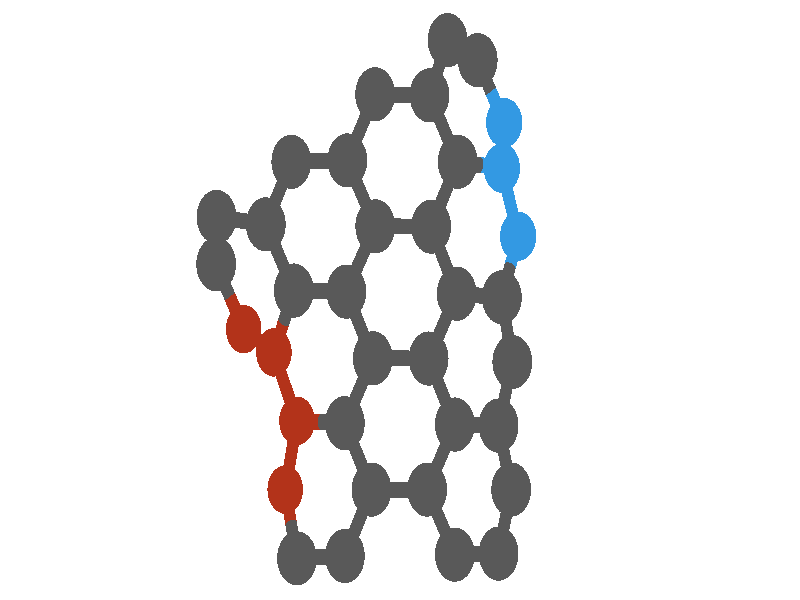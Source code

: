 // 
// Molecular graphics export from VMD 1.9.1
// http://www.ks.uiuc.edu/Research/vmd/
// Requires POV-Ray 3.5 or later
// 
// POV 3.x input script : E:/Users/Kevin Reiter/Documents/GitHub/promotion/daten/nanotori/armchair-zigzag2.pov 
// try povray +W1920 +H1057 -IE:/Users/Kevin Reiter/Documents/GitHub/promotion/daten/nanotori/armchair-zigzag2.pov -OE:/Users/Kevin Reiter/Documents/GitHub/promotion/daten/nanotori/armchair-zigzag2.pov.tga +P +X +A +FT +C
#if (version < 3.5) 
#error "VMD POV3DisplayDevice has been compiled for POV-Ray 3.5 or above.\nPlease upgrade POV-Ray or recompile VMD."
#end 
#declare VMD_clip_on=array[3] {0, 0, 0};
#declare VMD_clip=array[3];
#declare VMD_scaledclip=array[3];
#declare VMD_line_width=0.0020;
#macro VMDC ( C1 )
  texture { pigment { rgbt C1 }}
#end
#macro VMD_point (P1, R1, C1)
  #local T = texture { finish { ambient 1.0 diffuse 0.0 phong 0.0 specular 0.0 } pigment { C1 } }
  #if(VMD_clip_on[2])
  intersection {
    sphere {P1, R1 texture {T} #if(VMD_clip_on[1]) clipped_by {VMD_clip[1]} #end no_shadow}
    VMD_clip[2]
  }
  #else
  sphere {P1, R1 texture {T} #if(VMD_clip_on[1]) clipped_by {VMD_clip[1]} #end no_shadow}
  #end
#end
#macro VMD_line (P1, P2, C1)
  #local T = texture { finish { ambient 1.0 diffuse 0.0 phong 0.0 specular 0.0 } pigment { C1 } }
  #if(VMD_clip_on[2])
  intersection {
    cylinder {P1, P2, VMD_line_width texture {T} #if(VMD_clip_on[1]) clipped_by {VMD_clip[1]} #end no_shadow}
    VMD_clip[2]
  }
  #else
  cylinder {P1, P2, VMD_line_width texture {T} #if(VMD_clip_on[1]) clipped_by {VMD_clip[1]} #end no_shadow}
  #end
#end
#macro VMD_sphere (P1, R1, C1)
  #local T = texture { pigment { C1 } }
  #if(VMD_clip_on[2])
  intersection {
    sphere {P1, R1 texture {T} #if(VMD_clip_on[1]) clipped_by {VMD_clip[1]} #end no_shadow}
    VMD_clip[2]
  }
  #else
  sphere {P1, R1 texture {T} #if(VMD_clip_on[1]) clipped_by {VMD_clip[1]} #end no_shadow}
  #end
#end
#macro VMD_cylinder (P1, P2, R1, C1, O1)
  #local T = texture { pigment { C1 } }
  #if(VMD_clip_on[2])
  intersection {
    cylinder {P1, P2, R1 #if(O1) open #end texture {T} #if(VMD_clip_on[1]) clipped_by {VMD_clip[1]} #end no_shadow}
    VMD_clip[2]
  }
  #else
  cylinder {P1, P2, R1 #if(O1) open #end texture {T} #if(VMD_clip_on[1]) clipped_by {VMD_clip[1]} #end no_shadow}
  #end
#end
#macro VMD_cone (P1, P2, R1, C1)
  #local T = texture { pigment { C1 } }
  #if(VMD_clip_on[2])
  intersection {
    cone {P1, R1, P2, VMD_line_width texture {T} #if(VMD_clip_on[1]) clipped_by {VMD_clip[1]} #end no_shadow}
    VMD_clip[2]
  }
  #else
  cone {P1, R1, P2, VMD_line_width texture {T} #if(VMD_clip_on[1]) clipped_by {VMD_clip[1]} #end no_shadow}
  #end
#end
#macro VMD_triangle (P1, P2, P3, N1, N2, N3, C1)
  #local T = texture { pigment { C1 } }
  smooth_triangle {P1, N1, P2, N2, P3, N3 texture {T} #if(VMD_clip_on[1]) clipped_by {VMD_clip[1]} #end no_shadow}
#end
#macro VMD_tricolor (P1, P2, P3, N1, N2, N3, C1, C2, C3)
  #local NX = P2-P1;
  #local NY = P3-P1;
  #local NZ = vcross(NX, NY);
  #local T = texture { pigment {
    average pigment_map {
      [1 gradient x color_map {[0 rgb 0] [1 C2*3]}]
      [1 gradient y color_map {[0 rgb 0] [1 C3*3]}]
      [1 gradient z color_map {[0 rgb 0] [1 C1*3]}]
    }
    matrix <1.01,0,1,0,1.01,1,0,0,1,-.002,-.002,-1>
    matrix <NX.x,NX.y,NX.z,NY.x,NY.y,NY.z,NZ.x,NZ.y,NZ.z,P1.x,P1.y,P1.z>
  } }
  smooth_triangle {P1, N1, P2, N2, P3, N3 texture {T} #if(VMD_clip_on[1]) clipped_by {VMD_clip[1]} #end no_shadow}
#end
camera {
  orthographic
  location <0.0000, 0.0000, -2.0000>
  look_at <0.0000, 0.0000, 2.0000>
  up <0.0000, 3.0000, 0.0000>
  right <5.4494, 0.0000, 0.0000>
}
light_source { 
  <-0.1000, 0.1000, -1.0000> 
  color rgb<1.000, 1.000, 1.000> 
  parallel 
  point_at <0.0, 0.0, 0.0> 
}
light_source { 
  <1.0000, 2.0000, -0.5000> 
  color rgb<1.000, 1.000, 1.000> 
  parallel 
  point_at <0.0, 0.0, 0.0> 
}
background {
  color rgb<1.000, 1.000, 1.000>
}
#default { texture {
 finish { ambient 0.000 diffuse 0.650 phong 0.1 phong_size 40.000 specular 0.500 }
} }
#declare VMD_line_width=0.0020;
// MoleculeID: 3 ReprID: 0 Beginning CPK
// MoleculeID: 3 ReprID: 0 Beginning VDW
VMD_sphere(<0.3864,0.0314,-0.5988>,0.1354,rgbt<0.350,0.350,0.350,0.000>)
VMD_sphere(<0.6939,0.0135,-0.3707>,0.1354,rgbt<0.350,0.350,0.350,0.000>)
VMD_sphere(<0.8046,0.3188,-0.1929>,0.1234,rgbt<0.200,0.600,0.890,0.000>)
VMD_sphere(<0.8046,0.3188,0.1929>,0.1234,rgbt<0.200,0.600,0.890,0.000>)
VMD_sphere(<0.6939,0.0135,0.3707>,0.1354,rgbt<0.350,0.350,0.350,0.000>)
VMD_sphere(<0.3864,0.0314,0.5988>,0.1354,rgbt<0.350,0.350,0.350,0.000>)
VMD_sphere(<-0.1853,-0.2914,-0.6540>,0.1354,rgbt<0.350,0.350,0.350,0.000>)
VMD_sphere(<0.1950,-0.2928,-0.6566>,0.1354,rgbt<0.350,0.350,0.350,0.000>)
VMD_sphere(<0.7651,-0.3100,-0.1899>,0.1354,rgbt<0.350,0.350,0.350,0.000>)
VMD_sphere(<0.7651,-0.3100,0.1899>,0.1354,rgbt<0.350,0.350,0.350,0.000>)
VMD_sphere(<0.1950,-0.2928,0.6566>,0.1354,rgbt<0.350,0.350,0.350,0.000>)
VMD_sphere(<-0.1853,-0.2914,0.6540>,0.1354,rgbt<0.350,0.350,0.350,0.000>)
VMD_sphere(<-0.1686,0.3684,-0.6828>,0.1354,rgbt<0.350,0.350,0.350,0.000>)
VMD_sphere(<0.2125,0.3668,-0.6451>,0.1354,rgbt<0.350,0.350,0.350,0.000>)
VMD_sphere(<0.3931,0.6908,-0.5386>,0.1354,rgbt<0.350,0.350,0.350,0.000>)
VMD_sphere(<0.6936,0.6595,-0.3083>,0.1234,rgbt<0.200,0.600,0.890,0.000>)
VMD_sphere(<0.7095,0.8869,-0.0000>,0.1234,rgbt<0.200,0.600,0.890,0.000>)
VMD_sphere(<0.6936,0.6595,0.3083>,0.1234,rgbt<0.200,0.600,0.890,0.000>)
VMD_sphere(<0.3931,0.6908,0.5386>,0.1354,rgbt<0.350,0.350,0.350,0.000>)
VMD_sphere(<0.2125,0.3668,0.6451>,0.1354,rgbt<0.350,0.350,0.350,0.000>)
VMD_sphere(<-0.1686,0.3684,0.6828>,0.1354,rgbt<0.350,0.350,0.350,0.000>)
VMD_sphere(<-0.3653,0.0416,0.6386>,0.1354,rgbt<0.350,0.350,0.350,0.000>)
VMD_sphere(<-0.7230,0.0473,0.5071>,0.1354,rgbt<0.350,0.350,0.350,0.000>)
VMD_sphere(<-0.8589,-0.2618,0.3186>,0.1211,rgbt<0.700,0.200,0.100,0.000>)
VMD_sphere(<-1.0648,-0.1459,0.0000>,0.1211,rgbt<0.700,0.200,0.100,0.000>)
VMD_sphere(<-0.8589,-0.2618,-0.3186>,0.1211,rgbt<0.700,0.200,0.100,0.000>)
VMD_sphere(<-0.7230,0.0473,-0.5071>,0.1354,rgbt<0.350,0.350,0.350,0.000>)
VMD_sphere(<-0.3653,0.0416,-0.6386>,0.1354,rgbt<0.350,0.350,0.350,0.000>)
VMD_sphere(<-0.7402,0.6910,0.6386>,0.1354,rgbt<0.350,0.350,0.350,0.000>)
VMD_sphere(<-0.3588,0.6979,0.6828>,0.1354,rgbt<0.350,0.350,0.350,0.000>)
VMD_sphere(<-0.1941,-0.9479,0.6295>,0.1354,rgbt<0.350,0.350,0.350,0.000>)
VMD_sphere(<-0.3755,-1.2801,0.5794>,0.1354,rgbt<0.350,0.350,0.350,0.000>)
VMD_sphere(<0.1852,-0.9479,0.6515>,0.1354,rgbt<0.350,0.350,0.350,0.000>)
VMD_sphere(<-0.3755,-0.6157,0.5794>,0.1354,rgbt<0.350,0.350,0.350,0.000>)
VMD_sphere(<0.3736,-0.6227,0.6001>,0.1354,rgbt<0.350,0.350,0.350,0.000>)
VMD_sphere(<-0.1696,1.0287,0.6451>,0.1354,rgbt<0.350,0.350,0.350,0.000>)
VMD_sphere(<0.3736,-1.2731,0.6001>,0.1354,rgbt<0.350,0.350,0.350,0.000>)
VMD_sphere(<-0.9141,0.3783,0.5071>,0.1354,rgbt<0.350,0.350,0.350,0.000>)
VMD_sphere(<0.2012,1.0232,0.5386>,0.1354,rgbt<0.350,0.350,0.350,0.000>)
VMD_sphere(<-0.7017,-1.2919,0.3775>,0.1354,rgbt<0.350,0.350,0.350,0.000>)
VMD_sphere(<-0.7017,-0.6039,0.3775>,0.1211,rgbt<0.700,0.200,0.100,0.000>)
VMD_sphere(<0.6717,-0.6280,0.3653>,0.1354,rgbt<0.350,0.350,0.350,0.000>)
VMD_sphere(<-1.2498,0.4152,0.3186>,0.1354,rgbt<0.350,0.350,0.350,0.000>)
VMD_sphere(<0.6717,-1.2679,0.3653>,0.1354,rgbt<0.350,0.350,0.350,0.000>)
VMD_sphere(<-0.7816,-0.9479,0.1863>,0.1211,rgbt<0.700,0.200,0.100,0.000>)
VMD_sphere(<0.3244,1.2991,0.3083>,0.1354,rgbt<0.350,0.350,0.350,0.000>)
VMD_sphere(<0.7572,-0.9479,0.1903>,0.1354,rgbt<0.350,0.350,0.350,0.000>)
VMD_sphere(<-1.2523,0.1790,0.0000>,0.1354,rgbt<0.350,0.350,0.350,0.000>)
VMD_sphere(<0.5292,1.1991,-0.0000>,0.1354,rgbt<0.350,0.350,0.350,0.000>)
VMD_sphere(<-0.7816,-0.9479,-0.1863>,0.1211,rgbt<0.700,0.200,0.100,0.000>)
VMD_sphere(<0.7572,-0.9479,-0.1903>,0.1354,rgbt<0.350,0.350,0.350,0.000>)
VMD_sphere(<-0.7017,-0.6039,-0.3775>,0.1211,rgbt<0.700,0.200,0.100,0.000>)
VMD_sphere(<0.6717,-0.6280,-0.3653>,0.1354,rgbt<0.350,0.350,0.350,0.000>)
VMD_sphere(<-1.2498,0.4152,-0.3186>,0.1354,rgbt<0.350,0.350,0.350,0.000>)
VMD_sphere(<0.6717,-1.2679,-0.3653>,0.1354,rgbt<0.350,0.350,0.350,0.000>)
VMD_sphere(<-0.7017,-1.2919,-0.3775>,0.1354,rgbt<0.350,0.350,0.350,0.000>)
VMD_sphere(<0.3244,1.2991,-0.3083>,0.1354,rgbt<0.350,0.350,0.350,0.000>)
VMD_sphere(<-0.3755,-0.6157,-0.5794>,0.1354,rgbt<0.350,0.350,0.350,0.000>)
VMD_sphere(<-0.9141,0.3783,-0.5071>,0.1354,rgbt<0.350,0.350,0.350,0.000>)
VMD_sphere(<0.3736,-0.6227,-0.6001>,0.1354,rgbt<0.350,0.350,0.350,0.000>)
VMD_sphere(<0.3736,-1.2731,-0.6001>,0.1354,rgbt<0.350,0.350,0.350,0.000>)
VMD_sphere(<0.2012,1.0232,-0.5386>,0.1354,rgbt<0.350,0.350,0.350,0.000>)
VMD_sphere(<-0.3755,-1.2801,-0.5794>,0.1354,rgbt<0.350,0.350,0.350,0.000>)
VMD_sphere(<-0.1941,-0.9479,-0.6295>,0.1354,rgbt<0.350,0.350,0.350,0.000>)
VMD_sphere(<0.1852,-0.9479,-0.6515>,0.1354,rgbt<0.350,0.350,0.350,0.000>)
VMD_sphere(<-0.7402,0.6910,-0.6386>,0.1354,rgbt<0.350,0.350,0.350,0.000>)
VMD_sphere(<-0.1696,1.0287,-0.6451>,0.1354,rgbt<0.350,0.350,0.350,0.000>)
VMD_sphere(<-0.3588,0.6979,-0.6828>,0.1354,rgbt<0.350,0.350,0.350,0.000>)
VMD_cylinder(<0.386355,0.0313992,-0.598808>,<0.29942,0.199123,-0.621932>0.0398,rgbt<0.350,0.350,0.350,0.000>,1)
VMD_cylinder(<0.386355,0.0313992,-0.598808>,<0.54014,0.0224279,-0.484735>0.0398,rgbt<0.350,0.350,0.350,0.000>,1)
VMD_cylinder(<0.386355,0.0313992,-0.598808>,<0.290666,-0.130687,-0.627722>0.0398,rgbt<0.350,0.350,0.350,0.000>,1)
VMD_cylinder(<0.693925,0.0134566,-0.370662>,<0.54014,0.0224279,-0.484735>0.0398,rgbt<0.350,0.350,0.350,0.000>,1)
VMD_cylinder(<0.693925,0.0134566,-0.370662>,<0.729534,-0.148269,-0.280263>0.0398,rgbt<0.350,0.350,0.350,0.000>,1)
VMD_cylinder(<0.693925,0.0134566,-0.370662>,<0.749248,0.166138,-0.281764>0.0398,rgbt<0.350,0.350,0.350,0.000>,1)
VMD_cylinder(<0.804572,0.31882,-0.192866>,<0.749097,0.489176,-0.250567>0.0398,rgbt<0.200,0.600,0.890,0.000>,1)
VMD_cylinder(<0.804572,0.31882,-0.192866>,<0.749248,0.166138,-0.281764>0.0398,rgbt<0.200,0.600,0.890,0.000>,1)
VMD_cylinder(<0.804572,0.31882,-0.192866>,<0.804572,0.31882,-1.81585e-016>0.0398,rgbt<0.200,0.600,0.890,0.000>,1)
VMD_cylinder(<0.804572,0.31882,0.192866>,<0.749097,0.489176,0.250567>0.0398,rgbt<0.200,0.600,0.890,0.000>,1)
VMD_cylinder(<0.804572,0.31882,0.192866>,<0.749248,0.166138,0.281764>0.0398,rgbt<0.200,0.600,0.890,0.000>,1)
VMD_cylinder(<0.804572,0.31882,0.192866>,<0.804572,0.31882,-1.81585e-016>0.0398,rgbt<0.200,0.600,0.890,0.000>,1)
VMD_cylinder(<0.693925,0.0134566,0.370662>,<0.729534,-0.148269,0.280263>0.0398,rgbt<0.350,0.350,0.350,0.000>,1)
VMD_cylinder(<0.693925,0.0134566,0.370662>,<0.54014,0.0224279,0.484735>0.0398,rgbt<0.350,0.350,0.350,0.000>,1)
VMD_cylinder(<0.693925,0.0134566,0.370662>,<0.749248,0.166138,0.281764>0.0398,rgbt<0.350,0.350,0.350,0.000>,1)
VMD_cylinder(<0.386355,0.0313992,0.598808>,<0.54014,0.0224279,0.484735>0.0398,rgbt<0.350,0.350,0.350,0.000>,1)
VMD_cylinder(<0.386355,0.0313992,0.598808>,<0.29942,0.199123,0.621932>0.0398,rgbt<0.350,0.350,0.350,0.000>,1)
VMD_cylinder(<0.386355,0.0313992,0.598808>,<0.290666,-0.130687,0.627722>0.0398,rgbt<0.350,0.350,0.350,0.000>,1)
VMD_cylinder(<-0.185309,-0.291416,-0.654018>,<0.00483354,-0.292094,-0.655327>0.0398,rgbt<0.350,0.350,0.350,0.000>,1)
VMD_cylinder(<-0.185309,-0.291416,-0.654018>,<-0.275298,-0.12489,-0.646327>0.0398,rgbt<0.350,0.350,0.350,0.000>,1)
VMD_cylinder(<-0.185309,-0.291416,-0.654018>,<-0.280401,-0.453565,-0.616709>0.0398,rgbt<0.350,0.350,0.350,0.000>,1)
VMD_cylinder(<0.194976,-0.292772,-0.656636>,<0.00483354,-0.292094,-0.655327>0.0398,rgbt<0.350,0.350,0.350,0.000>,1)
VMD_cylinder(<0.194976,-0.292772,-0.656636>,<0.284305,-0.457742,-0.628389>0.0398,rgbt<0.350,0.350,0.350,0.000>,1)
VMD_cylinder(<0.194976,-0.292772,-0.656636>,<0.290666,-0.130687,-0.627722>0.0398,rgbt<0.350,0.350,0.350,0.000>,1)
VMD_cylinder(<0.765143,-0.309995,-0.189864>,<0.729534,-0.148269,-0.280263>0.0398,rgbt<0.350,0.350,0.350,0.000>,1)
VMD_cylinder(<0.765143,-0.309995,-0.189864>,<0.718424,-0.468998,-0.277572>0.0398,rgbt<0.350,0.350,0.350,0.000>,1)
VMD_cylinder(<0.765143,-0.309995,-0.189864>,<0.765143,-0.309995,-6.12486e-017>0.0398,rgbt<0.350,0.350,0.350,0.000>,1)
VMD_cylinder(<0.765143,-0.309995,0.189864>,<0.729534,-0.148269,0.280263>0.0398,rgbt<0.350,0.350,0.350,0.000>,1)
VMD_cylinder(<0.765143,-0.309995,0.189864>,<0.718424,-0.468998,0.277572>0.0398,rgbt<0.350,0.350,0.350,0.000>,1)
VMD_cylinder(<0.765143,-0.309995,0.189864>,<0.765143,-0.309995,-6.12486e-017>0.0398,rgbt<0.350,0.350,0.350,0.000>,1)
VMD_cylinder(<0.194976,-0.292772,0.656636>,<0.00483354,-0.292094,0.655327>0.0398,rgbt<0.350,0.350,0.350,0.000>,1)
VMD_cylinder(<0.194976,-0.292772,0.656636>,<0.284305,-0.457742,0.628389>0.0398,rgbt<0.350,0.350,0.350,0.000>,1)
VMD_cylinder(<0.194976,-0.292772,0.656636>,<0.290666,-0.130687,0.627722>0.0398,rgbt<0.350,0.350,0.350,0.000>,1)
VMD_cylinder(<-0.185309,-0.291416,0.654018>,<0.00483354,-0.292094,0.655327>0.0398,rgbt<0.350,0.350,0.350,0.000>,1)
VMD_cylinder(<-0.185309,-0.291416,0.654018>,<-0.275298,-0.12489,0.646327>0.0398,rgbt<0.350,0.350,0.350,0.000>,1)
VMD_cylinder(<-0.185309,-0.291416,0.654018>,<-0.280401,-0.453565,0.616709>0.0398,rgbt<0.350,0.350,0.350,0.000>,1)
VMD_cylinder(<-0.168566,0.368411,-0.682805>,<0.0219596,0.367629,-0.663931>0.0398,rgbt<0.350,0.350,0.350,0.000>,1)
VMD_cylinder(<-0.168566,0.368411,-0.682805>,<-0.263695,0.533178,-0.682805>0.0398,rgbt<0.350,0.350,0.350,0.000>,1)
VMD_cylinder(<-0.168566,0.368411,-0.682805>,<-0.266927,0.205023,-0.66072>0.0398,rgbt<0.350,0.350,0.350,0.000>,1)
VMD_cylinder(<0.212486,0.366847,-0.645056>,<0.0219596,0.367629,-0.663931>0.0398,rgbt<0.350,0.350,0.350,0.000>,1)
VMD_cylinder(<0.212486,0.366847,-0.645056>,<0.29942,0.199123,-0.621932>0.0398,rgbt<0.350,0.350,0.350,0.000>,1)
VMD_cylinder(<0.212486,0.366847,-0.645056>,<0.302793,0.528831,-0.591837>0.0398,rgbt<0.350,0.350,0.350,0.000>,1)
VMD_cylinder(<0.393101,0.690814,-0.538617>,<0.297161,0.856987,-0.538617>0.0398,rgbt<0.350,0.350,0.350,0.000>,1)
VMD_cylinder(<0.393101,0.690814,-0.538617>,<0.543361,0.675173,-0.423442>0.0398,rgbt<0.350,0.350,0.350,0.000>,1)
VMD_cylinder(<0.393101,0.690814,-0.538617>,<0.302793,0.528831,-0.591837>0.0398,rgbt<0.350,0.350,0.350,0.000>,1)
VMD_cylinder(<0.693622,0.659532,-0.308268>,<0.749097,0.489176,-0.250567>0.0398,rgbt<0.200,0.600,0.890,0.000>,1)
VMD_cylinder(<0.693622,0.659532,-0.308268>,<0.543361,0.675173,-0.423442>0.0398,rgbt<0.200,0.600,0.890,0.000>,1)
VMD_cylinder(<0.693622,0.659532,-0.308268>,<0.701561,0.773223,-0.154134>0.0398,rgbt<0.200,0.600,0.890,0.000>,1)
VMD_cylinder(<0.709499,0.886914,-2.74296e-016>,<0.619372,1.04302,-2.91933e-016>0.0398,rgbt<0.200,0.600,0.890,0.000>,1)
VMD_cylinder(<0.709499,0.886914,-2.74296e-016>,<0.701561,0.773223,0.154134>0.0398,rgbt<0.200,0.600,0.890,0.000>,1)
VMD_cylinder(<0.709499,0.886914,-2.74296e-016>,<0.701561,0.773223,-0.154134>0.0398,rgbt<0.200,0.600,0.890,0.000>,1)
VMD_cylinder(<0.693622,0.659532,0.308268>,<0.749097,0.489176,0.250567>0.0398,rgbt<0.200,0.600,0.890,0.000>,1)
VMD_cylinder(<0.693622,0.659532,0.308268>,<0.543361,0.675173,0.423442>0.0398,rgbt<0.200,0.600,0.890,0.000>,1)
VMD_cylinder(<0.693622,0.659532,0.308268>,<0.701561,0.773223,0.154134>0.0398,rgbt<0.200,0.600,0.890,0.000>,1)
VMD_cylinder(<0.393101,0.690814,0.538617>,<0.543361,0.675173,0.423442>0.0398,rgbt<0.350,0.350,0.350,0.000>,1)
VMD_cylinder(<0.393101,0.690814,0.538617>,<0.297161,0.856987,0.538617>0.0398,rgbt<0.350,0.350,0.350,0.000>,1)
VMD_cylinder(<0.393101,0.690814,0.538617>,<0.302793,0.528831,0.591837>0.0398,rgbt<0.350,0.350,0.350,0.000>,1)
VMD_cylinder(<0.212486,0.366847,0.645056>,<0.0219596,0.367629,0.663931>0.0398,rgbt<0.350,0.350,0.350,0.000>,1)
VMD_cylinder(<0.212486,0.366847,0.645056>,<0.29942,0.199123,0.621932>0.0398,rgbt<0.350,0.350,0.350,0.000>,1)
VMD_cylinder(<0.212486,0.366847,0.645056>,<0.302793,0.528831,0.591837>0.0398,rgbt<0.350,0.350,0.350,0.000>,1)
VMD_cylinder(<-0.168566,0.368411,0.682805>,<0.0219596,0.367629,0.663931>0.0398,rgbt<0.350,0.350,0.350,0.000>,1)
VMD_cylinder(<-0.168566,0.368411,0.682805>,<-0.263695,0.533178,0.682805>0.0398,rgbt<0.350,0.350,0.350,0.000>,1)
VMD_cylinder(<-0.168566,0.368411,0.682805>,<-0.266927,0.205023,0.66072>0.0398,rgbt<0.350,0.350,0.350,0.000>,1)
VMD_cylinder(<-0.365287,0.0416354,0.638635>,<-0.275298,-0.12489,0.646327>0.0398,rgbt<0.350,0.350,0.350,0.000>,1)
VMD_cylinder(<-0.365287,0.0416354,0.638635>,<-0.266927,0.205023,0.66072>0.0398,rgbt<0.350,0.350,0.350,0.000>,1)
VMD_cylinder(<-0.365287,0.0416354,0.638635>,<-0.544156,0.0444917,0.572849>0.0398,rgbt<0.350,0.350,0.350,0.000>,1)
VMD_cylinder(<-0.723026,0.0473481,0.507064>,<-0.790981,-0.107249,0.412845>0.0398,rgbt<0.350,0.350,0.350,0.000>,1)
VMD_cylinder(<-0.723026,0.0473481,0.507064>,<-0.544156,0.0444917,0.572849>0.0398,rgbt<0.350,0.350,0.350,0.000>,1)
VMD_cylinder(<-0.723026,0.0473481,0.507064>,<-0.818563,0.212822,0.507064>0.0398,rgbt<0.350,0.350,0.350,0.000>,1)
VMD_cylinder(<-0.858937,-0.261846,0.318626>,<-0.961853,-0.203884,0.159313>0.0398,rgbt<0.700,0.200,0.100,0.000>,1)
VMD_cylinder(<-0.858937,-0.261846,0.318626>,<-0.780323,-0.432898,0.348046>0.0398,rgbt<0.700,0.200,0.100,0.000>,1)
VMD_cylinder(<-0.858937,-0.261846,0.318626>,<-0.790981,-0.107249,0.412845>0.0398,rgbt<0.700,0.200,0.100,0.000>,1)
VMD_cylinder(<-1.06477,-0.145921,1.32705e-016>,<-0.961853,-0.203884,0.159313>0.0398,rgbt<0.700,0.200,0.100,0.000>,1)
VMD_cylinder(<-1.06477,-0.145921,1.32705e-016>,<-1.15856,0.016528,1.1435e-016>0.0398,rgbt<0.700,0.200,0.100,0.000>,1)
VMD_cylinder(<-1.06477,-0.145921,1.32705e-016>,<-0.961853,-0.203884,-0.159313>0.0398,rgbt<0.700,0.200,0.100,0.000>,1)
VMD_cylinder(<-0.858937,-0.261846,-0.318626>,<-0.790981,-0.107249,-0.412845>0.0398,rgbt<0.700,0.200,0.100,0.000>,1)
VMD_cylinder(<-0.858937,-0.261846,-0.318626>,<-0.961853,-0.203884,-0.159313>0.0398,rgbt<0.700,0.200,0.100,0.000>,1)
VMD_cylinder(<-0.858937,-0.261846,-0.318626>,<-0.780323,-0.432898,-0.348046>0.0398,rgbt<0.700,0.200,0.100,0.000>,1)
VMD_cylinder(<-0.723026,0.0473481,-0.507064>,<-0.544156,0.0444917,-0.572849>0.0398,rgbt<0.350,0.350,0.350,0.000>,1)
VMD_cylinder(<-0.723026,0.0473481,-0.507064>,<-0.790981,-0.107249,-0.412845>0.0398,rgbt<0.350,0.350,0.350,0.000>,1)
VMD_cylinder(<-0.723026,0.0473481,-0.507064>,<-0.818563,0.212822,-0.507064>0.0398,rgbt<0.350,0.350,0.350,0.000>,1)
VMD_cylinder(<-0.365287,0.0416354,-0.638635>,<-0.275298,-0.12489,-0.646327>0.0398,rgbt<0.350,0.350,0.350,0.000>,1)
VMD_cylinder(<-0.365287,0.0416354,-0.638635>,<-0.266927,0.205023,-0.66072>0.0398,rgbt<0.350,0.350,0.350,0.000>,1)
VMD_cylinder(<-0.365287,0.0416354,-0.638635>,<-0.544156,0.0444917,-0.572849>0.0398,rgbt<0.350,0.350,0.350,0.000>,1)
VMD_cylinder(<-0.740177,0.690966,0.638635>,<-0.5495,0.694455,0.66072>0.0398,rgbt<0.350,0.350,0.350,0.000>,1)
VMD_cylinder(<-0.740177,0.690966,0.638635>,<-0.827139,0.534631,0.572849>0.0398,rgbt<0.350,0.350,0.350,0.000>,1)
VMD_cylinder(<-0.358823,0.697945,0.682805>,<-0.263695,0.533178,0.682805>0.0398,rgbt<0.350,0.350,0.350,0.000>,1)
VMD_cylinder(<-0.358823,0.697945,0.682805>,<-0.264236,0.863334,0.663931>0.0398,rgbt<0.350,0.350,0.350,0.000>,1)
VMD_cylinder(<-0.358823,0.697945,0.682805>,<-0.5495,0.694455,0.66072>0.0398,rgbt<0.350,0.350,0.350,0.000>,1)
VMD_cylinder(<-0.194053,-0.947927,0.629476>,<-0.284774,-0.781821,0.604438>0.0398,rgbt<0.350,0.350,0.350,0.000>,1)
VMD_cylinder(<-0.194053,-0.947927,0.629476>,<-0.00440189,-0.947927,0.640508>0.0398,rgbt<0.350,0.350,0.350,0.000>,1)
VMD_cylinder(<-0.194053,-0.947927,0.629476>,<-0.284774,-1.11403,0.604438>0.0398,rgbt<0.350,0.350,0.350,0.000>,1)
VMD_cylinder(<-0.375494,-1.28014,0.5794>,<-0.538602,-1.28602,0.478433>0.0398,rgbt<0.350,0.350,0.350,0.000>,1)
VMD_cylinder(<-0.375494,-1.28014,0.5794>,<-0.284774,-1.11403,0.604438>0.0398,rgbt<0.350,0.350,0.350,0.000>,1)
VMD_cylinder(<0.185249,-0.947927,0.651539>,<0.279442,-1.11053,0.625841>0.0398,rgbt<0.350,0.350,0.350,0.000>,1)
VMD_cylinder(<0.185249,-0.947927,0.651539>,<0.279442,-0.78532,0.625841>0.0398,rgbt<0.350,0.350,0.350,0.000>,1)
VMD_cylinder(<0.185249,-0.947927,0.651539>,<-0.00440189,-0.947927,0.640508>0.0398,rgbt<0.350,0.350,0.350,0.000>,1)
VMD_cylinder(<-0.375494,-0.615715,0.5794>,<-0.280401,-0.453565,0.616709>0.0398,rgbt<0.350,0.350,0.350,0.000>,1)
VMD_cylinder(<-0.375494,-0.615715,0.5794>,<-0.284774,-0.781821,0.604438>0.0398,rgbt<0.350,0.350,0.350,0.000>,1)
VMD_cylinder(<-0.375494,-0.615715,0.5794>,<-0.538602,-0.609832,0.478433>0.0398,rgbt<0.350,0.350,0.350,0.000>,1)
VMD_cylinder(<0.373634,-0.622712,0.600143>,<0.52267,-0.625356,0.482712>0.0398,rgbt<0.350,0.350,0.350,0.000>,1)
VMD_cylinder(<0.373634,-0.622712,0.600143>,<0.284305,-0.457742,0.628389>0.0398,rgbt<0.350,0.350,0.350,0.000>,1)
VMD_cylinder(<0.373634,-0.622712,0.600143>,<0.279442,-0.78532,0.625841>0.0398,rgbt<0.350,0.350,0.350,0.000>,1)
VMD_cylinder(<-0.169649,1.02872,0.645056>,<0.0157864,1.02594,0.591837>0.0398,rgbt<0.350,0.350,0.350,0.000>,1)
VMD_cylinder(<-0.169649,1.02872,0.645056>,<-0.264236,0.863334,0.663931>0.0398,rgbt<0.350,0.350,0.350,0.000>,1)
VMD_cylinder(<0.373634,-1.27314,0.600143>,<0.279442,-1.11053,0.625841>0.0398,rgbt<0.350,0.350,0.350,0.000>,1)
VMD_cylinder(<0.373634,-1.27314,0.600143>,<0.52267,-1.2705,0.482712>0.0398,rgbt<0.350,0.350,0.350,0.000>,1)
VMD_cylinder(<-0.9141,0.378297,0.507064>,<-1.08196,0.396745,0.412845>0.0398,rgbt<0.350,0.350,0.350,0.000>,1)
VMD_cylinder(<-0.9141,0.378297,0.507064>,<-0.827139,0.534631,0.572849>0.0398,rgbt<0.350,0.350,0.350,0.000>,1)
VMD_cylinder(<-0.9141,0.378297,0.507064>,<-0.818563,0.212822,0.507064>0.0398,rgbt<0.350,0.350,0.350,0.000>,1)
VMD_cylinder(<0.201222,1.02316,0.538617>,<0.0157864,1.02594,0.591837>0.0398,rgbt<0.350,0.350,0.350,0.000>,1)
VMD_cylinder(<0.201222,1.02316,0.538617>,<0.297161,0.856987,0.538617>0.0398,rgbt<0.350,0.350,0.350,0.000>,1)
VMD_cylinder(<0.201222,1.02316,0.538617>,<0.262807,1.16111,0.423442>0.0398,rgbt<0.350,0.350,0.350,0.000>,1)
VMD_cylinder(<-0.701709,-1.2919,0.377466>,<-0.741664,-1.11992,0.281881>0.0398,rgbt<0.350,0.350,0.350,0.000>,1)
VMD_cylinder(<-0.701709,-1.2919,0.377466>,<-0.538602,-1.28602,0.478433>0.0398,rgbt<0.350,0.350,0.350,0.000>,1)
VMD_cylinder(<-0.701709,-0.603949,0.377466>,<-0.780323,-0.432898,0.348046>0.0398,rgbt<0.700,0.200,0.100,0.000>,1)
VMD_cylinder(<-0.701709,-0.603949,0.377466>,<-0.741664,-0.775938,0.281881>0.0398,rgbt<0.700,0.200,0.100,0.000>,1)
VMD_cylinder(<-0.701709,-0.603949,0.377466>,<-0.538602,-0.609832,0.478433>0.0398,rgbt<0.700,0.200,0.100,0.000>,1)
VMD_cylinder(<0.671705,-0.628,0.365281>,<0.714473,-0.787963,0.277779>0.0398,rgbt<0.350,0.350,0.350,0.000>,1)
VMD_cylinder(<0.671705,-0.628,0.365281>,<0.52267,-0.625356,0.482712>0.0398,rgbt<0.350,0.350,0.350,0.000>,1)
VMD_cylinder(<0.671705,-0.628,0.365281>,<0.718424,-0.468998,0.277572>0.0398,rgbt<0.350,0.350,0.350,0.000>,1)
VMD_cylinder(<-1.24982,0.415193,0.318626>,<-1.25109,0.297085,0.159313>0.0398,rgbt<0.350,0.350,0.350,0.000>,1)
VMD_cylinder(<-1.24982,0.415193,0.318626>,<-1.08196,0.396745,0.412845>0.0398,rgbt<0.350,0.350,0.350,0.000>,1)
VMD_cylinder(<0.671705,-1.26785,0.365281>,<0.714473,-1.10789,0.277779>0.0398,rgbt<0.350,0.350,0.350,0.000>,1)
VMD_cylinder(<0.671705,-1.26785,0.365281>,<0.52267,-1.2705,0.482712>0.0398,rgbt<0.350,0.350,0.350,0.000>,1)
VMD_cylinder(<-0.781619,-0.947927,0.186296>,<-0.781619,-0.947927,2.45351e-016>0.0398,rgbt<0.700,0.200,0.100,0.000>,1)
VMD_cylinder(<-0.781619,-0.947927,0.186296>,<-0.741664,-1.11992,0.281881>0.0398,rgbt<0.700,0.200,0.100,0.000>,1)
VMD_cylinder(<-0.781619,-0.947927,0.186296>,<-0.741664,-0.775938,0.281881>0.0398,rgbt<0.700,0.200,0.100,0.000>,1)
VMD_cylinder(<0.324391,1.29906,0.308268>,<0.426818,1.24909,0.154134>0.0398,rgbt<0.350,0.350,0.350,0.000>,1)
VMD_cylinder(<0.324391,1.29906,0.308268>,<0.262807,1.16111,0.423442>0.0398,rgbt<0.350,0.350,0.350,0.000>,1)
VMD_cylinder(<0.75724,-0.947927,0.190278>,<0.714473,-0.787963,0.277779>0.0398,rgbt<0.350,0.350,0.350,0.000>,1)
VMD_cylinder(<0.75724,-0.947927,0.190278>,<0.75724,-0.947927,5.69014e-017>0.0398,rgbt<0.350,0.350,0.350,0.000>,1)
VMD_cylinder(<0.75724,-0.947927,0.190278>,<0.714473,-1.10789,0.277779>0.0398,rgbt<0.350,0.350,0.350,0.000>,1)
VMD_cylinder(<-1.25235,0.178977,9.59945e-017>,<-1.15856,0.016528,1.1435e-016>0.0398,rgbt<0.350,0.350,0.350,0.000>,1)
VMD_cylinder(<-1.25235,0.178977,9.59945e-017>,<-1.25109,0.297085,0.159313>0.0398,rgbt<0.350,0.350,0.350,0.000>,1)
VMD_cylinder(<-1.25235,0.178977,9.59945e-017>,<-1.25109,0.297085,-0.159313>0.0398,rgbt<0.350,0.350,0.350,0.000>,1)
VMD_cylinder(<0.529245,1.19912,-3.09571e-016>,<0.619372,1.04302,-2.91933e-016>0.0398,rgbt<0.350,0.350,0.350,0.000>,1)
VMD_cylinder(<0.529245,1.19912,-3.09571e-016>,<0.426818,1.24909,0.154134>0.0398,rgbt<0.350,0.350,0.350,0.000>,1)
VMD_cylinder(<0.529245,1.19912,-3.09571e-016>,<0.426818,1.24909,-0.154134>0.0398,rgbt<0.350,0.350,0.350,0.000>,1)
VMD_cylinder(<-0.781619,-0.947927,-0.186296>,<-0.741664,-1.11992,-0.281881>0.0398,rgbt<0.700,0.200,0.100,0.000>,1)
VMD_cylinder(<-0.781619,-0.947927,-0.186296>,<-0.781619,-0.947927,2.45351e-016>0.0398,rgbt<0.700,0.200,0.100,0.000>,1)
VMD_cylinder(<-0.781619,-0.947927,-0.186296>,<-0.741664,-0.775938,-0.281881>0.0398,rgbt<0.700,0.200,0.100,0.000>,1)
VMD_cylinder(<0.75724,-0.947927,-0.190278>,<0.714473,-1.10789,-0.277779>0.0398,rgbt<0.350,0.350,0.350,0.000>,1)
VMD_cylinder(<0.75724,-0.947927,-0.190278>,<0.75724,-0.947927,5.69014e-017>0.0398,rgbt<0.350,0.350,0.350,0.000>,1)
VMD_cylinder(<0.75724,-0.947927,-0.190278>,<0.714473,-0.787963,-0.277779>0.0398,rgbt<0.350,0.350,0.350,0.000>,1)
VMD_cylinder(<-0.701709,-0.603949,-0.377466>,<-0.538602,-0.609832,-0.478433>0.0398,rgbt<0.700,0.200,0.100,0.000>,1)
VMD_cylinder(<-0.701709,-0.603949,-0.377466>,<-0.741664,-0.775938,-0.281881>0.0398,rgbt<0.700,0.200,0.100,0.000>,1)
VMD_cylinder(<-0.701709,-0.603949,-0.377466>,<-0.780323,-0.432898,-0.348046>0.0398,rgbt<0.700,0.200,0.100,0.000>,1)
VMD_cylinder(<0.671705,-0.628,-0.365281>,<0.52267,-0.625356,-0.482712>0.0398,rgbt<0.350,0.350,0.350,0.000>,1)
VMD_cylinder(<0.671705,-0.628,-0.365281>,<0.714473,-0.787963,-0.277779>0.0398,rgbt<0.350,0.350,0.350,0.000>,1)
VMD_cylinder(<0.671705,-0.628,-0.365281>,<0.718424,-0.468998,-0.277572>0.0398,rgbt<0.350,0.350,0.350,0.000>,1)
VMD_cylinder(<-1.24982,0.415193,-0.318626>,<-1.08196,0.396745,-0.412845>0.0398,rgbt<0.350,0.350,0.350,0.000>,1)
VMD_cylinder(<-1.24982,0.415193,-0.318626>,<-1.25109,0.297085,-0.159313>0.0398,rgbt<0.350,0.350,0.350,0.000>,1)
VMD_cylinder(<0.671705,-1.26785,-0.365281>,<0.714473,-1.10789,-0.277779>0.0398,rgbt<0.350,0.350,0.350,0.000>,1)
VMD_cylinder(<0.671705,-1.26785,-0.365281>,<0.52267,-1.2705,-0.482712>0.0398,rgbt<0.350,0.350,0.350,0.000>,1)
VMD_cylinder(<-0.701709,-1.2919,-0.377466>,<-0.741664,-1.11992,-0.281881>0.0398,rgbt<0.350,0.350,0.350,0.000>,1)
VMD_cylinder(<-0.701709,-1.2919,-0.377466>,<-0.538602,-1.28602,-0.478433>0.0398,rgbt<0.350,0.350,0.350,0.000>,1)
VMD_cylinder(<0.324391,1.29906,-0.308268>,<0.262807,1.16111,-0.423442>0.0398,rgbt<0.350,0.350,0.350,0.000>,1)
VMD_cylinder(<0.324391,1.29906,-0.308268>,<0.426818,1.24909,-0.154134>0.0398,rgbt<0.350,0.350,0.350,0.000>,1)
VMD_cylinder(<-0.375494,-0.615715,-0.5794>,<-0.280401,-0.453565,-0.616709>0.0398,rgbt<0.350,0.350,0.350,0.000>,1)
VMD_cylinder(<-0.375494,-0.615715,-0.5794>,<-0.538602,-0.609832,-0.478433>0.0398,rgbt<0.350,0.350,0.350,0.000>,1)
VMD_cylinder(<-0.375494,-0.615715,-0.5794>,<-0.284774,-0.781821,-0.604438>0.0398,rgbt<0.350,0.350,0.350,0.000>,1)
VMD_cylinder(<-0.9141,0.378297,-0.507064>,<-0.827139,0.534631,-0.572849>0.0398,rgbt<0.350,0.350,0.350,0.000>,1)
VMD_cylinder(<-0.9141,0.378297,-0.507064>,<-1.08196,0.396745,-0.412845>0.0398,rgbt<0.350,0.350,0.350,0.000>,1)
VMD_cylinder(<-0.9141,0.378297,-0.507064>,<-0.818563,0.212822,-0.507064>0.0398,rgbt<0.350,0.350,0.350,0.000>,1)
VMD_cylinder(<0.373634,-0.622712,-0.600143>,<0.284305,-0.457742,-0.628389>0.0398,rgbt<0.350,0.350,0.350,0.000>,1)
VMD_cylinder(<0.373634,-0.622712,-0.600143>,<0.52267,-0.625356,-0.482712>0.0398,rgbt<0.350,0.350,0.350,0.000>,1)
VMD_cylinder(<0.373634,-0.622712,-0.600143>,<0.279442,-0.78532,-0.625841>0.0398,rgbt<0.350,0.350,0.350,0.000>,1)
VMD_cylinder(<0.373634,-1.27314,-0.600143>,<0.52267,-1.2705,-0.482712>0.0398,rgbt<0.350,0.350,0.350,0.000>,1)
VMD_cylinder(<0.373634,-1.27314,-0.600143>,<0.279442,-1.11053,-0.625841>0.0398,rgbt<0.350,0.350,0.350,0.000>,1)
VMD_cylinder(<0.201222,1.02316,-0.538617>,<0.0157864,1.02594,-0.591837>0.0398,rgbt<0.350,0.350,0.350,0.000>,1)
VMD_cylinder(<0.201222,1.02316,-0.538617>,<0.297161,0.856987,-0.538617>0.0398,rgbt<0.350,0.350,0.350,0.000>,1)
VMD_cylinder(<0.201222,1.02316,-0.538617>,<0.262807,1.16111,-0.423442>0.0398,rgbt<0.350,0.350,0.350,0.000>,1)
VMD_cylinder(<-0.375494,-1.28014,-0.5794>,<-0.538602,-1.28602,-0.478433>0.0398,rgbt<0.350,0.350,0.350,0.000>,1)
VMD_cylinder(<-0.375494,-1.28014,-0.5794>,<-0.284774,-1.11403,-0.604438>0.0398,rgbt<0.350,0.350,0.350,0.000>,1)
VMD_cylinder(<-0.194053,-0.947927,-0.629476>,<-0.284774,-0.781821,-0.604438>0.0398,rgbt<0.350,0.350,0.350,0.000>,1)
VMD_cylinder(<-0.194053,-0.947927,-0.629476>,<-0.00440189,-0.947927,-0.640508>0.0398,rgbt<0.350,0.350,0.350,0.000>,1)
VMD_cylinder(<-0.194053,-0.947927,-0.629476>,<-0.284774,-1.11403,-0.604438>0.0398,rgbt<0.350,0.350,0.350,0.000>,1)
VMD_cylinder(<0.185249,-0.947927,-0.651539>,<0.279442,-1.11053,-0.625841>0.0398,rgbt<0.350,0.350,0.350,0.000>,1)
VMD_cylinder(<0.185249,-0.947927,-0.651539>,<0.279442,-0.78532,-0.625841>0.0398,rgbt<0.350,0.350,0.350,0.000>,1)
VMD_cylinder(<0.185249,-0.947927,-0.651539>,<-0.00440189,-0.947927,-0.640508>0.0398,rgbt<0.350,0.350,0.350,0.000>,1)
VMD_cylinder(<-0.740177,0.690966,-0.638635>,<-0.5495,0.694455,-0.66072>0.0398,rgbt<0.350,0.350,0.350,0.000>,1)
VMD_cylinder(<-0.740177,0.690966,-0.638635>,<-0.827139,0.534631,-0.572849>0.0398,rgbt<0.350,0.350,0.350,0.000>,1)
VMD_cylinder(<-0.169649,1.02872,-0.645056>,<0.0157864,1.02594,-0.591837>0.0398,rgbt<0.350,0.350,0.350,0.000>,1)
VMD_cylinder(<-0.169649,1.02872,-0.645056>,<-0.264236,0.863334,-0.663931>0.0398,rgbt<0.350,0.350,0.350,0.000>,1)
VMD_cylinder(<-0.358823,0.697945,-0.682805>,<-0.263695,0.533178,-0.682805>0.0398,rgbt<0.350,0.350,0.350,0.000>,1)
VMD_cylinder(<-0.358823,0.697945,-0.682805>,<-0.264236,0.863334,-0.663931>0.0398,rgbt<0.350,0.350,0.350,0.000>,1)
VMD_cylinder(<-0.358823,0.697945,-0.682805>,<-0.5495,0.694455,-0.66072>0.0398,rgbt<0.350,0.350,0.350,0.000>,1)
// End of POV-Ray 3.x generation 
